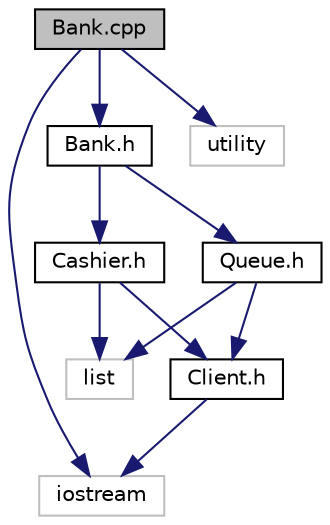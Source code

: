 digraph "Bank.cpp"
{
 // LATEX_PDF_SIZE
  edge [fontname="Helvetica",fontsize="10",labelfontname="Helvetica",labelfontsize="10"];
  node [fontname="Helvetica",fontsize="10",shape=record];
  Node1 [label="Bank.cpp",height=0.2,width=0.4,color="black", fillcolor="grey75", style="filled", fontcolor="black",tooltip="Classe Bank."];
  Node1 -> Node2 [color="midnightblue",fontsize="10",style="solid",fontname="Helvetica"];
  Node2 [label="iostream",height=0.2,width=0.4,color="grey75", fillcolor="white", style="filled",tooltip=" "];
  Node1 -> Node3 [color="midnightblue",fontsize="10",style="solid",fontname="Helvetica"];
  Node3 [label="utility",height=0.2,width=0.4,color="grey75", fillcolor="white", style="filled",tooltip=" "];
  Node1 -> Node4 [color="midnightblue",fontsize="10",style="solid",fontname="Helvetica"];
  Node4 [label="Bank.h",height=0.2,width=0.4,color="black", fillcolor="white", style="filled",URL="$_bank_8h.html",tooltip="Classe Bank."];
  Node4 -> Node5 [color="midnightblue",fontsize="10",style="solid",fontname="Helvetica"];
  Node5 [label="Cashier.h",height=0.2,width=0.4,color="black", fillcolor="white", style="filled",URL="$_cashier_8h.html",tooltip="Classe Cashier."];
  Node5 -> Node6 [color="midnightblue",fontsize="10",style="solid",fontname="Helvetica"];
  Node6 [label="Client.h",height=0.2,width=0.4,color="black", fillcolor="white", style="filled",URL="$_client_8h.html",tooltip="Classe Client."];
  Node6 -> Node2 [color="midnightblue",fontsize="10",style="solid",fontname="Helvetica"];
  Node5 -> Node7 [color="midnightblue",fontsize="10",style="solid",fontname="Helvetica"];
  Node7 [label="list",height=0.2,width=0.4,color="grey75", fillcolor="white", style="filled",tooltip=" "];
  Node4 -> Node8 [color="midnightblue",fontsize="10",style="solid",fontname="Helvetica"];
  Node8 [label="Queue.h",height=0.2,width=0.4,color="black", fillcolor="white", style="filled",URL="$_queue_8h.html",tooltip="Classe Queue."];
  Node8 -> Node6 [color="midnightblue",fontsize="10",style="solid",fontname="Helvetica"];
  Node8 -> Node7 [color="midnightblue",fontsize="10",style="solid",fontname="Helvetica"];
}
